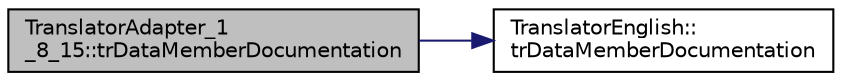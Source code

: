 digraph "TranslatorAdapter_1_8_15::trDataMemberDocumentation"
{
 // LATEX_PDF_SIZE
  edge [fontname="Helvetica",fontsize="10",labelfontname="Helvetica",labelfontsize="10"];
  node [fontname="Helvetica",fontsize="10",shape=record];
  rankdir="LR";
  Node1 [label="TranslatorAdapter_1\l_8_15::trDataMemberDocumentation",height=0.2,width=0.4,color="black", fillcolor="grey75", style="filled", fontcolor="black",tooltip=" "];
  Node1 -> Node2 [color="midnightblue",fontsize="10",style="solid",fontname="Helvetica"];
  Node2 [label="TranslatorEnglish::\ltrDataMemberDocumentation",height=0.2,width=0.4,color="black", fillcolor="white", style="filled",URL="$classTranslatorEnglish.html#a6a0c73e8a4365f09422bc39832b6bfb1",tooltip=" "];
}
